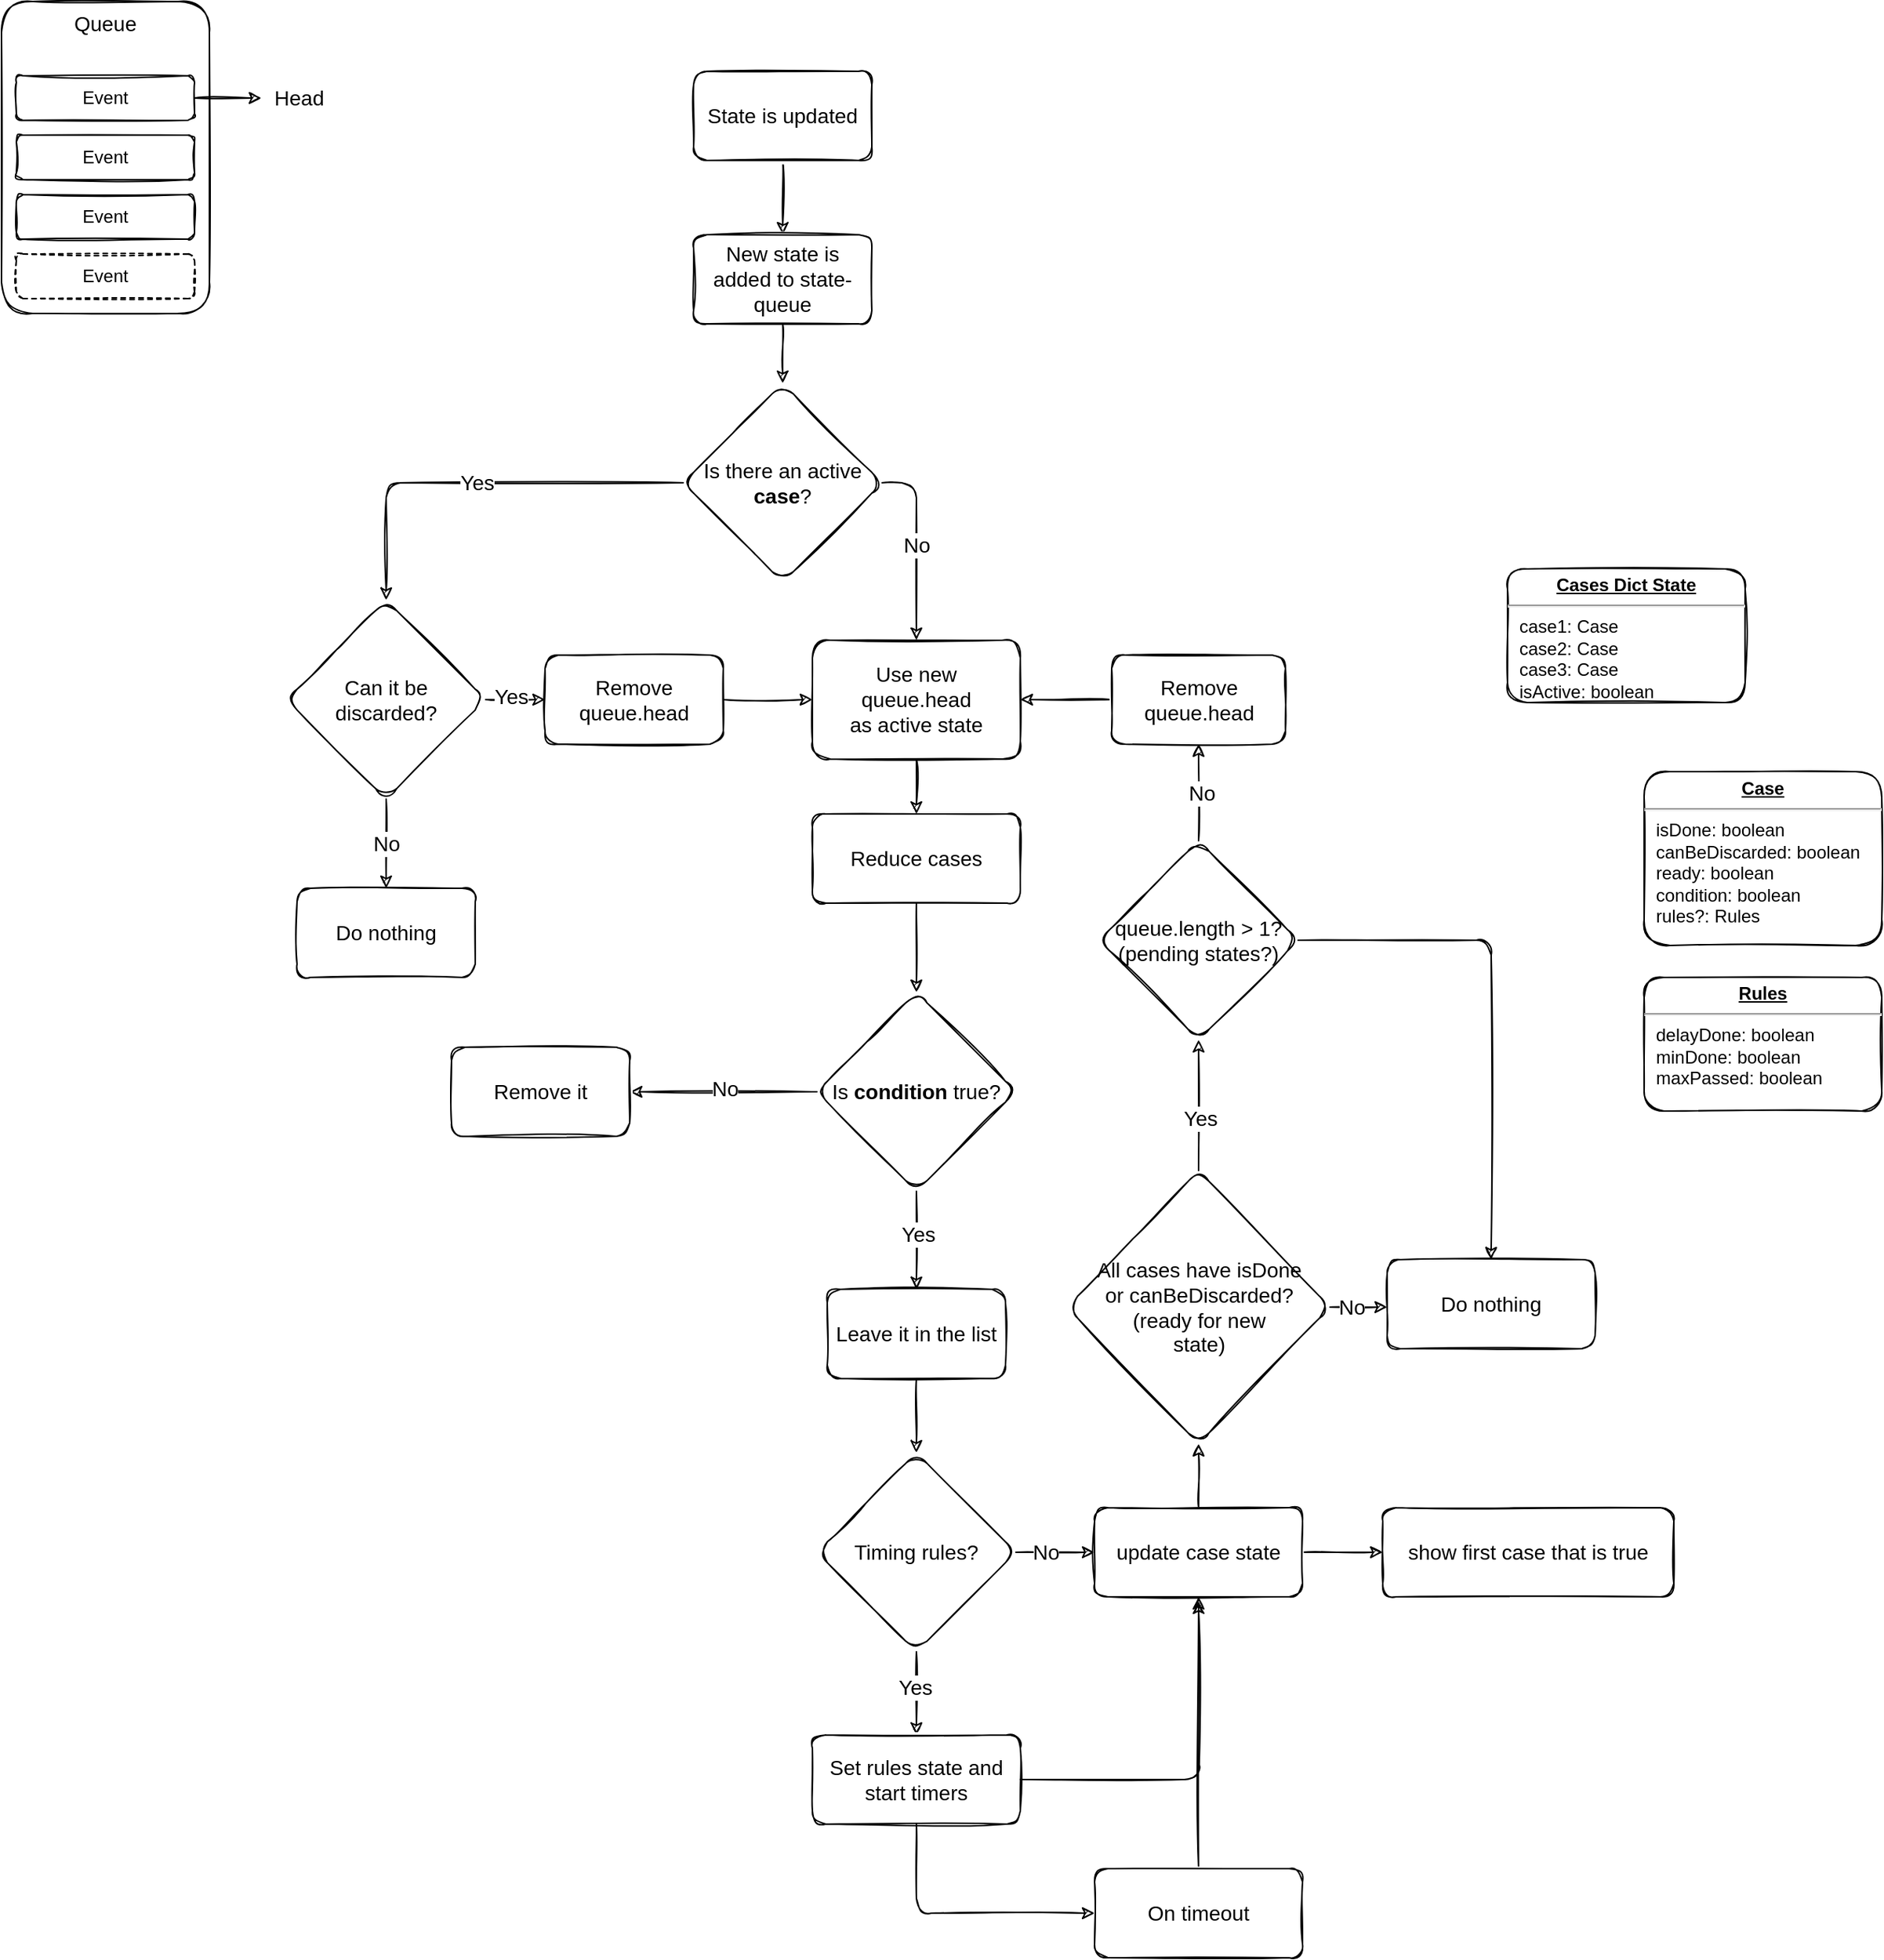 <mxfile version="17.2.5" type="github">
  <diagram id="zXp9NhQULZehnwpH-88v" name="Page-1">
    <mxGraphModel dx="1871" dy="1128" grid="0" gridSize="10" guides="1" tooltips="1" connect="1" arrows="1" fold="1" page="0" pageScale="1" pageWidth="827" pageHeight="1169" math="0" shadow="0">
      <root>
        <mxCell id="0" />
        <mxCell id="1" parent="0" />
        <mxCell id="SMxfg-2j2kAWViDGQooX-12" style="edgeStyle=orthogonalEdgeStyle;rounded=1;orthogonalLoop=1;jettySize=auto;html=1;exitX=0.5;exitY=1;exitDx=0;exitDy=0;entryX=0.5;entryY=0;entryDx=0;entryDy=0;fontSize=14;sketch=1;" parent="1" source="SMxfg-2j2kAWViDGQooX-10" target="SMxfg-2j2kAWViDGQooX-11" edge="1">
          <mxGeometry relative="1" as="geometry" />
        </mxCell>
        <mxCell id="SMxfg-2j2kAWViDGQooX-10" value="State is updated" style="rounded=1;whiteSpace=wrap;html=1;fontSize=14;sketch=1;" parent="1" vertex="1">
          <mxGeometry x="360" y="140" width="120" height="60" as="geometry" />
        </mxCell>
        <mxCell id="SMxfg-2j2kAWViDGQooX-15" style="edgeStyle=orthogonalEdgeStyle;rounded=1;orthogonalLoop=1;jettySize=auto;html=1;exitX=0.5;exitY=1;exitDx=0;exitDy=0;entryX=0.5;entryY=0;entryDx=0;entryDy=0;fontSize=14;sketch=1;" parent="1" source="SMxfg-2j2kAWViDGQooX-11" target="SMxfg-2j2kAWViDGQooX-14" edge="1">
          <mxGeometry relative="1" as="geometry" />
        </mxCell>
        <mxCell id="SMxfg-2j2kAWViDGQooX-11" value="New state is added to state-queue" style="rounded=1;whiteSpace=wrap;html=1;fontSize=14;sketch=1;" parent="1" vertex="1">
          <mxGeometry x="360" y="250" width="120" height="60" as="geometry" />
        </mxCell>
        <mxCell id="SMxfg-2j2kAWViDGQooX-17" value="Yes" style="edgeStyle=orthogonalEdgeStyle;rounded=1;orthogonalLoop=1;jettySize=auto;html=1;exitX=0;exitY=0.5;exitDx=0;exitDy=0;fontSize=14;entryX=0.5;entryY=0;entryDx=0;entryDy=0;sketch=1;" parent="1" source="SMxfg-2j2kAWViDGQooX-14" target="SMxfg-2j2kAWViDGQooX-23" edge="1">
          <mxGeometry relative="1" as="geometry">
            <mxPoint x="230" y="520" as="targetPoint" />
            <Array as="points">
              <mxPoint x="153" y="417" />
            </Array>
          </mxGeometry>
        </mxCell>
        <mxCell id="SMxfg-2j2kAWViDGQooX-19" value="No" style="edgeStyle=orthogonalEdgeStyle;rounded=1;orthogonalLoop=1;jettySize=auto;html=1;exitX=1;exitY=0.5;exitDx=0;exitDy=0;entryX=0.5;entryY=0;entryDx=0;entryDy=0;fontSize=14;sketch=1;" parent="1" source="SMxfg-2j2kAWViDGQooX-14" target="SMxfg-2j2kAWViDGQooX-18" edge="1">
          <mxGeometry relative="1" as="geometry" />
        </mxCell>
        <mxCell id="SMxfg-2j2kAWViDGQooX-14" value="Is there an active &lt;b&gt;case&lt;/b&gt;?" style="rhombus;whiteSpace=wrap;html=1;fontSize=14;rounded=1;sketch=1;" parent="1" vertex="1">
          <mxGeometry x="353" y="350" width="134" height="134" as="geometry" />
        </mxCell>
        <mxCell id="SMxfg-2j2kAWViDGQooX-29" style="edgeStyle=orthogonalEdgeStyle;rounded=1;orthogonalLoop=1;jettySize=auto;html=1;exitX=0.5;exitY=1;exitDx=0;exitDy=0;entryX=0.5;entryY=0;entryDx=0;entryDy=0;fontSize=14;sketch=1;" parent="1" source="SMxfg-2j2kAWViDGQooX-18" target="SMxfg-2j2kAWViDGQooX-21" edge="1">
          <mxGeometry relative="1" as="geometry" />
        </mxCell>
        <mxCell id="SMxfg-2j2kAWViDGQooX-18" value="Use new &lt;br&gt;queue.head&lt;br&gt;as active state" style="rounded=1;whiteSpace=wrap;html=1;fontSize=14;sketch=1;" parent="1" vertex="1">
          <mxGeometry x="440" y="523" width="140" height="80" as="geometry" />
        </mxCell>
        <mxCell id="SMxfg-2j2kAWViDGQooX-34" style="edgeStyle=orthogonalEdgeStyle;rounded=1;orthogonalLoop=1;jettySize=auto;html=1;exitX=0.5;exitY=1;exitDx=0;exitDy=0;entryX=0.5;entryY=0;entryDx=0;entryDy=0;fontSize=14;sketch=1;" parent="1" source="SMxfg-2j2kAWViDGQooX-21" target="SMxfg-2j2kAWViDGQooX-33" edge="1">
          <mxGeometry relative="1" as="geometry" />
        </mxCell>
        <mxCell id="SMxfg-2j2kAWViDGQooX-21" value="Reduce cases" style="rounded=1;whiteSpace=wrap;html=1;fontSize=14;sketch=1;" parent="1" vertex="1">
          <mxGeometry x="440" y="640" width="140" height="60" as="geometry" />
        </mxCell>
        <mxCell id="SMxfg-2j2kAWViDGQooX-26" value="No" style="edgeStyle=orthogonalEdgeStyle;rounded=1;orthogonalLoop=1;jettySize=auto;html=1;exitX=0.5;exitY=1;exitDx=0;exitDy=0;entryX=0.5;entryY=0;entryDx=0;entryDy=0;fontSize=14;sketch=1;" parent="1" source="SMxfg-2j2kAWViDGQooX-23" target="SMxfg-2j2kAWViDGQooX-25" edge="1">
          <mxGeometry relative="1" as="geometry" />
        </mxCell>
        <mxCell id="SMxfg-2j2kAWViDGQooX-27" style="edgeStyle=orthogonalEdgeStyle;rounded=1;orthogonalLoop=1;jettySize=auto;html=1;exitX=1;exitY=0.5;exitDx=0;exitDy=0;entryX=0;entryY=0.5;entryDx=0;entryDy=0;fontSize=14;sketch=1;" parent="1" source="SMxfg-2j2kAWViDGQooX-23" target="SMxfg-2j2kAWViDGQooX-76" edge="1">
          <mxGeometry relative="1" as="geometry">
            <mxPoint x="360" y="563" as="targetPoint" />
          </mxGeometry>
        </mxCell>
        <mxCell id="SMxfg-2j2kAWViDGQooX-40" value="Yes" style="edgeLabel;html=1;align=center;verticalAlign=middle;resizable=0;points=[];fontSize=14;rounded=1;sketch=1;" parent="SMxfg-2j2kAWViDGQooX-27" vertex="1" connectable="0">
          <mxGeometry x="-0.177" y="2" relative="1" as="geometry">
            <mxPoint as="offset" />
          </mxGeometry>
        </mxCell>
        <mxCell id="SMxfg-2j2kAWViDGQooX-23" value="Can it be&lt;br&gt;discarded?" style="rhombus;whiteSpace=wrap;html=1;fontSize=14;rounded=1;sketch=1;" parent="1" vertex="1">
          <mxGeometry x="86" y="496" width="134" height="134" as="geometry" />
        </mxCell>
        <mxCell id="SMxfg-2j2kAWViDGQooX-24" value="" style="group;dashed=1;rounded=1;sketch=1;" parent="1" vertex="1" connectable="0">
          <mxGeometry x="-106" y="93" width="140" height="210" as="geometry" />
        </mxCell>
        <mxCell id="SMxfg-2j2kAWViDGQooX-8" value="Queue" style="rounded=1;whiteSpace=wrap;html=1;verticalAlign=top;fontStyle=0;fontSize=14;sketch=1;" parent="SMxfg-2j2kAWViDGQooX-24" vertex="1">
          <mxGeometry width="140" height="210" as="geometry" />
        </mxCell>
        <mxCell id="SMxfg-2j2kAWViDGQooX-1" value="Event" style="rounded=1;whiteSpace=wrap;html=1;sketch=1;" parent="SMxfg-2j2kAWViDGQooX-24" vertex="1">
          <mxGeometry x="10" y="50" width="120" height="30" as="geometry" />
        </mxCell>
        <mxCell id="SMxfg-2j2kAWViDGQooX-2" value="Event" style="rounded=1;whiteSpace=wrap;html=1;sketch=1;" parent="SMxfg-2j2kAWViDGQooX-24" vertex="1">
          <mxGeometry x="10" y="90" width="120" height="30" as="geometry" />
        </mxCell>
        <mxCell id="SMxfg-2j2kAWViDGQooX-5" value="Event" style="rounded=1;whiteSpace=wrap;html=1;sketch=1;" parent="SMxfg-2j2kAWViDGQooX-24" vertex="1">
          <mxGeometry x="10" y="130" width="120" height="30" as="geometry" />
        </mxCell>
        <mxCell id="SMxfg-2j2kAWViDGQooX-6" value="Event" style="rounded=1;whiteSpace=wrap;html=1;dashed=1;sketch=1;" parent="SMxfg-2j2kAWViDGQooX-24" vertex="1">
          <mxGeometry x="10" y="170" width="120" height="30" as="geometry" />
        </mxCell>
        <mxCell id="SMxfg-2j2kAWViDGQooX-25" value="Do nothing" style="rounded=1;whiteSpace=wrap;html=1;fontSize=14;sketch=1;" parent="1" vertex="1">
          <mxGeometry x="93" y="690" width="120" height="60" as="geometry" />
        </mxCell>
        <mxCell id="SMxfg-2j2kAWViDGQooX-28" value="&lt;p style=&quot;margin: 0px ; margin-top: 4px ; text-align: center ; text-decoration: underline&quot;&gt;&lt;b&gt;Cases Dict State&lt;/b&gt;&lt;/p&gt;&lt;hr&gt;&lt;p style=&quot;margin: 0px ; margin-left: 8px&quot;&gt;case1: Case&lt;br&gt;case2: Case&lt;br&gt;case3: Case&lt;/p&gt;&lt;p style=&quot;margin: 0px ; margin-left: 8px&quot;&gt;isActive: boolean&lt;/p&gt;" style="verticalAlign=top;align=left;overflow=fill;fontSize=12;fontFamily=Helvetica;html=1;rounded=1;sketch=1;" parent="1" vertex="1">
          <mxGeometry x="908" y="475" width="160" height="90" as="geometry" />
        </mxCell>
        <mxCell id="SMxfg-2j2kAWViDGQooX-30" value="&lt;p style=&quot;margin: 0px ; margin-top: 4px ; text-align: center ; text-decoration: underline&quot;&gt;&lt;b&gt;Case&lt;/b&gt;&lt;/p&gt;&lt;hr&gt;&lt;p style=&quot;margin: 0px ; margin-left: 8px&quot;&gt;isDone: boolean&lt;br&gt;canBeDiscarded: boolean&lt;br&gt;&lt;/p&gt;&lt;p style=&quot;margin: 0px ; margin-left: 8px&quot;&gt;ready: boolean&lt;/p&gt;&lt;p style=&quot;margin: 0px ; margin-left: 8px&quot;&gt;condition: boolean&lt;/p&gt;&lt;p style=&quot;margin: 0px ; margin-left: 8px&quot;&gt;rules?: Rules&lt;/p&gt;" style="verticalAlign=top;align=left;overflow=fill;fontSize=12;fontFamily=Helvetica;html=1;rounded=1;sketch=1;" parent="1" vertex="1">
          <mxGeometry x="1000" y="611.5" width="160" height="117" as="geometry" />
        </mxCell>
        <mxCell id="SMxfg-2j2kAWViDGQooX-31" value="&lt;p style=&quot;margin: 0px ; margin-top: 4px ; text-align: center ; text-decoration: underline&quot;&gt;&lt;b&gt;Rules&lt;/b&gt;&lt;/p&gt;&lt;hr&gt;&lt;p style=&quot;margin: 0px ; margin-left: 8px&quot;&gt;delayDone: boolean&lt;br&gt;minDone: boolean&lt;br&gt;&lt;/p&gt;&lt;p style=&quot;margin: 0px ; margin-left: 8px&quot;&gt;maxPassed: boolean&lt;/p&gt;" style="verticalAlign=top;align=left;overflow=fill;fontSize=12;fontFamily=Helvetica;html=1;rounded=1;sketch=1;" parent="1" vertex="1">
          <mxGeometry x="1000" y="750" width="160" height="90" as="geometry" />
        </mxCell>
        <mxCell id="SMxfg-2j2kAWViDGQooX-44" style="edgeStyle=orthogonalEdgeStyle;rounded=1;orthogonalLoop=1;jettySize=auto;html=1;exitX=0;exitY=0.5;exitDx=0;exitDy=0;entryX=1;entryY=0.5;entryDx=0;entryDy=0;fontSize=14;sketch=1;" parent="1" source="SMxfg-2j2kAWViDGQooX-33" target="SMxfg-2j2kAWViDGQooX-43" edge="1">
          <mxGeometry relative="1" as="geometry" />
        </mxCell>
        <mxCell id="SMxfg-2j2kAWViDGQooX-45" value="No" style="edgeLabel;html=1;align=center;verticalAlign=middle;resizable=0;points=[];fontSize=14;rounded=1;sketch=1;" parent="SMxfg-2j2kAWViDGQooX-44" vertex="1" connectable="0">
          <mxGeometry x="-0.015" y="-2" relative="1" as="geometry">
            <mxPoint as="offset" />
          </mxGeometry>
        </mxCell>
        <mxCell id="SMxfg-2j2kAWViDGQooX-47" style="edgeStyle=orthogonalEdgeStyle;rounded=1;orthogonalLoop=1;jettySize=auto;html=1;exitX=0.5;exitY=1;exitDx=0;exitDy=0;entryX=0.5;entryY=0;entryDx=0;entryDy=0;fontSize=14;sketch=1;" parent="1" source="SMxfg-2j2kAWViDGQooX-33" target="SMxfg-2j2kAWViDGQooX-48" edge="1">
          <mxGeometry relative="1" as="geometry">
            <mxPoint x="510" y="940" as="targetPoint" />
          </mxGeometry>
        </mxCell>
        <mxCell id="SMxfg-2j2kAWViDGQooX-50" value="Yes" style="edgeLabel;html=1;align=center;verticalAlign=middle;resizable=0;points=[];fontSize=14;rounded=1;sketch=1;" parent="SMxfg-2j2kAWViDGQooX-47" vertex="1" connectable="0">
          <mxGeometry x="-0.126" y="1" relative="1" as="geometry">
            <mxPoint as="offset" />
          </mxGeometry>
        </mxCell>
        <mxCell id="SMxfg-2j2kAWViDGQooX-33" value="Is &lt;b&gt;condition&lt;/b&gt; true?" style="rhombus;whiteSpace=wrap;html=1;fontSize=14;rounded=1;sketch=1;" parent="1" vertex="1">
          <mxGeometry x="443" y="760" width="134" height="134" as="geometry" />
        </mxCell>
        <mxCell id="SMxfg-2j2kAWViDGQooX-37" value="Head" style="text;html=1;align=center;verticalAlign=middle;resizable=0;points=[];autosize=1;strokeColor=none;fillColor=none;fontSize=14;rounded=1;sketch=1;" parent="1" vertex="1">
          <mxGeometry x="69" y="148" width="50" height="20" as="geometry" />
        </mxCell>
        <mxCell id="SMxfg-2j2kAWViDGQooX-39" style="edgeStyle=orthogonalEdgeStyle;rounded=1;orthogonalLoop=1;jettySize=auto;html=1;exitX=1;exitY=0.5;exitDx=0;exitDy=0;fontSize=14;sketch=1;" parent="1" source="SMxfg-2j2kAWViDGQooX-1" target="SMxfg-2j2kAWViDGQooX-37" edge="1">
          <mxGeometry relative="1" as="geometry" />
        </mxCell>
        <mxCell id="SMxfg-2j2kAWViDGQooX-43" value="Remove it" style="rounded=1;whiteSpace=wrap;html=1;fontSize=14;sketch=1;" parent="1" vertex="1">
          <mxGeometry x="197" y="797" width="120" height="60" as="geometry" />
        </mxCell>
        <mxCell id="SMxfg-2j2kAWViDGQooX-52" style="edgeStyle=orthogonalEdgeStyle;rounded=1;orthogonalLoop=1;jettySize=auto;html=1;exitX=0.5;exitY=1;exitDx=0;exitDy=0;entryX=0.5;entryY=0;entryDx=0;entryDy=0;fontSize=14;sketch=1;" parent="1" source="SMxfg-2j2kAWViDGQooX-48" target="SMxfg-2j2kAWViDGQooX-51" edge="1">
          <mxGeometry relative="1" as="geometry" />
        </mxCell>
        <mxCell id="SMxfg-2j2kAWViDGQooX-48" value="Leave it in the list" style="rounded=1;whiteSpace=wrap;html=1;fontSize=14;sketch=1;" parent="1" vertex="1">
          <mxGeometry x="450" y="960" width="120" height="60" as="geometry" />
        </mxCell>
        <mxCell id="SMxfg-2j2kAWViDGQooX-54" style="edgeStyle=orthogonalEdgeStyle;rounded=1;orthogonalLoop=1;jettySize=auto;html=1;exitX=0.5;exitY=1;exitDx=0;exitDy=0;entryX=0.5;entryY=0;entryDx=0;entryDy=0;fontSize=14;sketch=1;" parent="1" source="SMxfg-2j2kAWViDGQooX-51" target="SMxfg-2j2kAWViDGQooX-53" edge="1">
          <mxGeometry relative="1" as="geometry" />
        </mxCell>
        <mxCell id="SMxfg-2j2kAWViDGQooX-55" value="Yes" style="edgeLabel;html=1;align=center;verticalAlign=middle;resizable=0;points=[];fontSize=14;rounded=1;sketch=1;" parent="SMxfg-2j2kAWViDGQooX-54" vertex="1" connectable="0">
          <mxGeometry x="-0.162" y="-1" relative="1" as="geometry">
            <mxPoint as="offset" />
          </mxGeometry>
        </mxCell>
        <mxCell id="SMxfg-2j2kAWViDGQooX-61" style="edgeStyle=orthogonalEdgeStyle;rounded=1;orthogonalLoop=1;jettySize=auto;html=1;exitX=1;exitY=0.5;exitDx=0;exitDy=0;entryX=0;entryY=0.5;entryDx=0;entryDy=0;fontSize=14;sketch=1;" parent="1" source="SMxfg-2j2kAWViDGQooX-51" target="SMxfg-2j2kAWViDGQooX-56" edge="1">
          <mxGeometry relative="1" as="geometry" />
        </mxCell>
        <mxCell id="SMxfg-2j2kAWViDGQooX-64" value="No" style="edgeLabel;html=1;align=center;verticalAlign=middle;resizable=0;points=[];fontSize=14;rounded=1;sketch=1;" parent="SMxfg-2j2kAWViDGQooX-61" vertex="1" connectable="0">
          <mxGeometry x="-0.239" relative="1" as="geometry">
            <mxPoint as="offset" />
          </mxGeometry>
        </mxCell>
        <mxCell id="SMxfg-2j2kAWViDGQooX-51" value="Timing rules?" style="rhombus;whiteSpace=wrap;html=1;fontSize=14;rounded=1;sketch=1;" parent="1" vertex="1">
          <mxGeometry x="443" y="1070" width="134" height="134" as="geometry" />
        </mxCell>
        <mxCell id="SMxfg-2j2kAWViDGQooX-58" style="edgeStyle=orthogonalEdgeStyle;rounded=1;orthogonalLoop=1;jettySize=auto;html=1;exitX=0.5;exitY=1;exitDx=0;exitDy=0;entryX=0;entryY=0.5;entryDx=0;entryDy=0;fontSize=14;sketch=1;" parent="1" source="SMxfg-2j2kAWViDGQooX-53" target="SMxfg-2j2kAWViDGQooX-57" edge="1">
          <mxGeometry relative="1" as="geometry" />
        </mxCell>
        <mxCell id="SMxfg-2j2kAWViDGQooX-60" style="edgeStyle=orthogonalEdgeStyle;rounded=1;orthogonalLoop=1;jettySize=auto;html=1;exitX=1;exitY=0.5;exitDx=0;exitDy=0;fontSize=14;sketch=1;" parent="1" source="SMxfg-2j2kAWViDGQooX-53" edge="1">
          <mxGeometry relative="1" as="geometry">
            <mxPoint x="700.0" y="1170" as="targetPoint" />
          </mxGeometry>
        </mxCell>
        <mxCell id="SMxfg-2j2kAWViDGQooX-53" value="Set rules state and start timers" style="rounded=1;whiteSpace=wrap;html=1;fontSize=14;sketch=1;" parent="1" vertex="1">
          <mxGeometry x="440" y="1260" width="140" height="60" as="geometry" />
        </mxCell>
        <mxCell id="SMxfg-2j2kAWViDGQooX-65" style="edgeStyle=orthogonalEdgeStyle;rounded=1;orthogonalLoop=1;jettySize=auto;html=1;exitX=1;exitY=0.5;exitDx=0;exitDy=0;entryX=0;entryY=0.5;entryDx=0;entryDy=0;fontSize=14;sketch=1;" parent="1" source="SMxfg-2j2kAWViDGQooX-56" target="SMxfg-2j2kAWViDGQooX-62" edge="1">
          <mxGeometry relative="1" as="geometry" />
        </mxCell>
        <mxCell id="SMxfg-2j2kAWViDGQooX-67" style="edgeStyle=orthogonalEdgeStyle;rounded=1;orthogonalLoop=1;jettySize=auto;html=1;exitX=0.5;exitY=0;exitDx=0;exitDy=0;entryX=0.5;entryY=1;entryDx=0;entryDy=0;fontSize=14;sketch=1;" parent="1" source="SMxfg-2j2kAWViDGQooX-56" target="SMxfg-2j2kAWViDGQooX-66" edge="1">
          <mxGeometry relative="1" as="geometry" />
        </mxCell>
        <mxCell id="SMxfg-2j2kAWViDGQooX-56" value="update case state" style="rounded=1;whiteSpace=wrap;html=1;fontSize=14;sketch=1;" parent="1" vertex="1">
          <mxGeometry x="630" y="1107" width="140" height="60" as="geometry" />
        </mxCell>
        <mxCell id="SMxfg-2j2kAWViDGQooX-59" style="edgeStyle=orthogonalEdgeStyle;rounded=1;orthogonalLoop=1;jettySize=auto;html=1;exitX=0.5;exitY=0;exitDx=0;exitDy=0;entryX=0.5;entryY=1;entryDx=0;entryDy=0;fontSize=14;sketch=1;" parent="1" source="SMxfg-2j2kAWViDGQooX-57" target="SMxfg-2j2kAWViDGQooX-56" edge="1">
          <mxGeometry relative="1" as="geometry" />
        </mxCell>
        <mxCell id="SMxfg-2j2kAWViDGQooX-57" value="On timeout" style="rounded=1;whiteSpace=wrap;html=1;fontSize=14;sketch=1;" parent="1" vertex="1">
          <mxGeometry x="630" y="1350" width="140" height="60" as="geometry" />
        </mxCell>
        <mxCell id="SMxfg-2j2kAWViDGQooX-62" value="show first case that is true" style="rounded=1;whiteSpace=wrap;html=1;fontSize=14;sketch=1;" parent="1" vertex="1">
          <mxGeometry x="824" y="1107" width="196" height="60" as="geometry" />
        </mxCell>
        <mxCell id="SMxfg-2j2kAWViDGQooX-69" style="edgeStyle=orthogonalEdgeStyle;rounded=1;orthogonalLoop=1;jettySize=auto;html=1;exitX=0.5;exitY=0;exitDx=0;exitDy=0;entryX=0.5;entryY=1;entryDx=0;entryDy=0;fontSize=14;sketch=1;" parent="1" source="SMxfg-2j2kAWViDGQooX-66" target="SMxfg-2j2kAWViDGQooX-68" edge="1">
          <mxGeometry relative="1" as="geometry" />
        </mxCell>
        <mxCell id="SMxfg-2j2kAWViDGQooX-70" value="Yes" style="edgeLabel;html=1;align=center;verticalAlign=middle;resizable=0;points=[];fontSize=14;rounded=1;sketch=1;" parent="SMxfg-2j2kAWViDGQooX-69" vertex="1" connectable="0">
          <mxGeometry x="-0.204" y="-1" relative="1" as="geometry">
            <mxPoint as="offset" />
          </mxGeometry>
        </mxCell>
        <mxCell id="SMxfg-2j2kAWViDGQooX-74" style="edgeStyle=orthogonalEdgeStyle;rounded=1;orthogonalLoop=1;jettySize=auto;html=1;exitX=1;exitY=0.5;exitDx=0;exitDy=0;entryX=0;entryY=0.5;entryDx=0;entryDy=0;fontSize=14;sketch=1;" parent="1" source="SMxfg-2j2kAWViDGQooX-66" edge="1">
          <mxGeometry relative="1" as="geometry">
            <mxPoint x="827" y="972" as="targetPoint" />
          </mxGeometry>
        </mxCell>
        <mxCell id="SMxfg-2j2kAWViDGQooX-75" value="No" style="edgeLabel;html=1;align=center;verticalAlign=middle;resizable=0;points=[];fontSize=14;rounded=1;sketch=1;" parent="SMxfg-2j2kAWViDGQooX-74" vertex="1" connectable="0">
          <mxGeometry x="-0.242" relative="1" as="geometry">
            <mxPoint as="offset" />
          </mxGeometry>
        </mxCell>
        <mxCell id="SMxfg-2j2kAWViDGQooX-66" value="All cases have isDone&lt;br&gt;or canBeDiscarded?&lt;br&gt;(ready for new&lt;br&gt;state)" style="rhombus;whiteSpace=wrap;html=1;fontSize=14;rounded=1;sketch=1;" parent="1" vertex="1">
          <mxGeometry x="611.5" y="880" width="177" height="184" as="geometry" />
        </mxCell>
        <mxCell id="SMxfg-2j2kAWViDGQooX-71" style="edgeStyle=orthogonalEdgeStyle;rounded=1;orthogonalLoop=1;jettySize=auto;html=1;exitX=0.5;exitY=0;exitDx=0;exitDy=0;entryX=0.5;entryY=1;entryDx=0;entryDy=0;fontSize=14;sketch=1;" parent="1" source="SMxfg-2j2kAWViDGQooX-68" target="SMxfg-2j2kAWViDGQooX-78" edge="1">
          <mxGeometry relative="1" as="geometry" />
        </mxCell>
        <mxCell id="SMxfg-2j2kAWViDGQooX-72" value="No" style="edgeLabel;html=1;align=center;verticalAlign=middle;resizable=0;points=[];fontSize=14;rounded=1;sketch=1;" parent="SMxfg-2j2kAWViDGQooX-71" vertex="1" connectable="0">
          <mxGeometry x="-0.005" y="-2" relative="1" as="geometry">
            <mxPoint as="offset" />
          </mxGeometry>
        </mxCell>
        <mxCell id="SMxfg-2j2kAWViDGQooX-80" style="edgeStyle=orthogonalEdgeStyle;rounded=1;orthogonalLoop=1;jettySize=auto;html=1;exitX=1;exitY=0.5;exitDx=0;exitDy=0;fontSize=14;sketch=1;" parent="1" source="SMxfg-2j2kAWViDGQooX-68" target="SMxfg-2j2kAWViDGQooX-79" edge="1">
          <mxGeometry relative="1" as="geometry" />
        </mxCell>
        <mxCell id="SMxfg-2j2kAWViDGQooX-68" value="queue.length &amp;gt; 1?&lt;br&gt;(pending states?)" style="rhombus;whiteSpace=wrap;html=1;fontSize=14;rounded=1;sketch=1;" parent="1" vertex="1">
          <mxGeometry x="633" y="658" width="134" height="134" as="geometry" />
        </mxCell>
        <mxCell id="SMxfg-2j2kAWViDGQooX-77" style="edgeStyle=orthogonalEdgeStyle;rounded=1;orthogonalLoop=1;jettySize=auto;html=1;exitX=1;exitY=0.5;exitDx=0;exitDy=0;entryX=0;entryY=0.5;entryDx=0;entryDy=0;fontSize=14;sketch=1;" parent="1" source="SMxfg-2j2kAWViDGQooX-76" target="SMxfg-2j2kAWViDGQooX-18" edge="1">
          <mxGeometry relative="1" as="geometry" />
        </mxCell>
        <mxCell id="SMxfg-2j2kAWViDGQooX-76" value="Remove queue.head" style="rounded=1;whiteSpace=wrap;html=1;fontSize=14;sketch=1;" parent="1" vertex="1">
          <mxGeometry x="260" y="533" width="120" height="60" as="geometry" />
        </mxCell>
        <mxCell id="SMxfg-2j2kAWViDGQooX-81" style="edgeStyle=orthogonalEdgeStyle;rounded=1;orthogonalLoop=1;jettySize=auto;html=1;exitX=0;exitY=0.5;exitDx=0;exitDy=0;entryX=1;entryY=0.5;entryDx=0;entryDy=0;fontSize=14;sketch=1;" parent="1" source="SMxfg-2j2kAWViDGQooX-78" target="SMxfg-2j2kAWViDGQooX-18" edge="1">
          <mxGeometry relative="1" as="geometry" />
        </mxCell>
        <mxCell id="SMxfg-2j2kAWViDGQooX-78" value="Remove queue.head" style="rounded=1;whiteSpace=wrap;html=1;fontSize=14;sketch=1;" parent="1" vertex="1">
          <mxGeometry x="641.5" y="533" width="117" height="60" as="geometry" />
        </mxCell>
        <mxCell id="SMxfg-2j2kAWViDGQooX-79" value="Do nothing" style="rounded=1;whiteSpace=wrap;html=1;fontSize=14;sketch=1;" parent="1" vertex="1">
          <mxGeometry x="827" y="940" width="140" height="60" as="geometry" />
        </mxCell>
      </root>
    </mxGraphModel>
  </diagram>
</mxfile>
